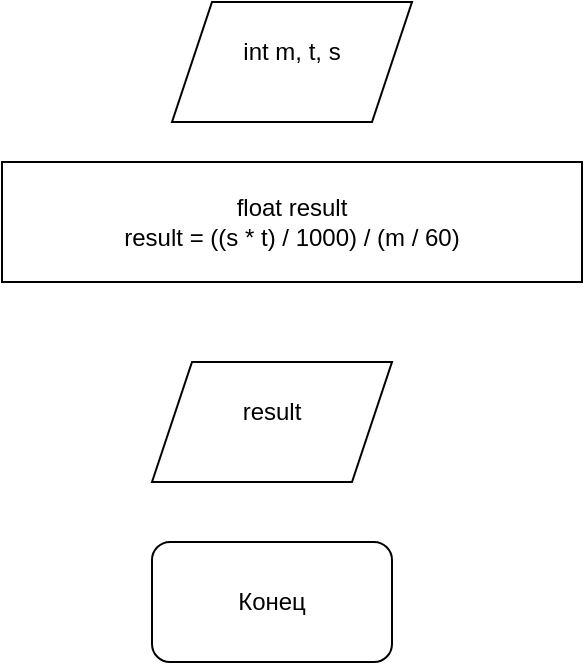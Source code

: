 <mxfile version="28.2.3">
  <diagram name="Страница — 1" id="A8MPSLcoOetQfM_HHKNH">
    <mxGraphModel dx="560" dy="354" grid="1" gridSize="10" guides="1" tooltips="1" connect="1" arrows="1" fold="1" page="1" pageScale="1" pageWidth="827" pageHeight="1169" math="0" shadow="0">
      <root>
        <mxCell id="0" />
        <mxCell id="1" parent="0" />
        <mxCell id="outn6MjJch5o-63V84wf-3" value="" style="shape=parallelogram;perimeter=parallelogramPerimeter;whiteSpace=wrap;html=1;fixedSize=1;" vertex="1" parent="1">
          <mxGeometry x="240" y="40" width="120" height="60" as="geometry" />
        </mxCell>
        <mxCell id="outn6MjJch5o-63V84wf-4" value="int m, t, s" style="text;html=1;align=center;verticalAlign=middle;whiteSpace=wrap;rounded=0;" vertex="1" parent="1">
          <mxGeometry x="270" y="50" width="60" height="30" as="geometry" />
        </mxCell>
        <mxCell id="outn6MjJch5o-63V84wf-5" value="" style="rounded=0;whiteSpace=wrap;html=1;" vertex="1" parent="1">
          <mxGeometry x="155" y="120" width="290" height="60" as="geometry" />
        </mxCell>
        <mxCell id="outn6MjJch5o-63V84wf-6" value="float result&lt;div&gt;result = ((s * t) / 1000) / (m / 60)&lt;/div&gt;" style="text;html=1;align=center;verticalAlign=middle;whiteSpace=wrap;rounded=0;" vertex="1" parent="1">
          <mxGeometry x="160" y="130" width="280" height="40" as="geometry" />
        </mxCell>
        <mxCell id="outn6MjJch5o-63V84wf-7" value="" style="shape=parallelogram;perimeter=parallelogramPerimeter;whiteSpace=wrap;html=1;fixedSize=1;" vertex="1" parent="1">
          <mxGeometry x="230" y="220" width="120" height="60" as="geometry" />
        </mxCell>
        <mxCell id="outn6MjJch5o-63V84wf-8" value="result" style="text;html=1;align=center;verticalAlign=middle;whiteSpace=wrap;rounded=0;" vertex="1" parent="1">
          <mxGeometry x="260" y="230" width="60" height="30" as="geometry" />
        </mxCell>
        <mxCell id="outn6MjJch5o-63V84wf-9" value="" style="rounded=1;whiteSpace=wrap;html=1;" vertex="1" parent="1">
          <mxGeometry x="230" y="310" width="120" height="60" as="geometry" />
        </mxCell>
        <mxCell id="outn6MjJch5o-63V84wf-10" value="Конец" style="text;html=1;align=center;verticalAlign=middle;whiteSpace=wrap;rounded=0;" vertex="1" parent="1">
          <mxGeometry x="260" y="325" width="60" height="30" as="geometry" />
        </mxCell>
      </root>
    </mxGraphModel>
  </diagram>
</mxfile>
